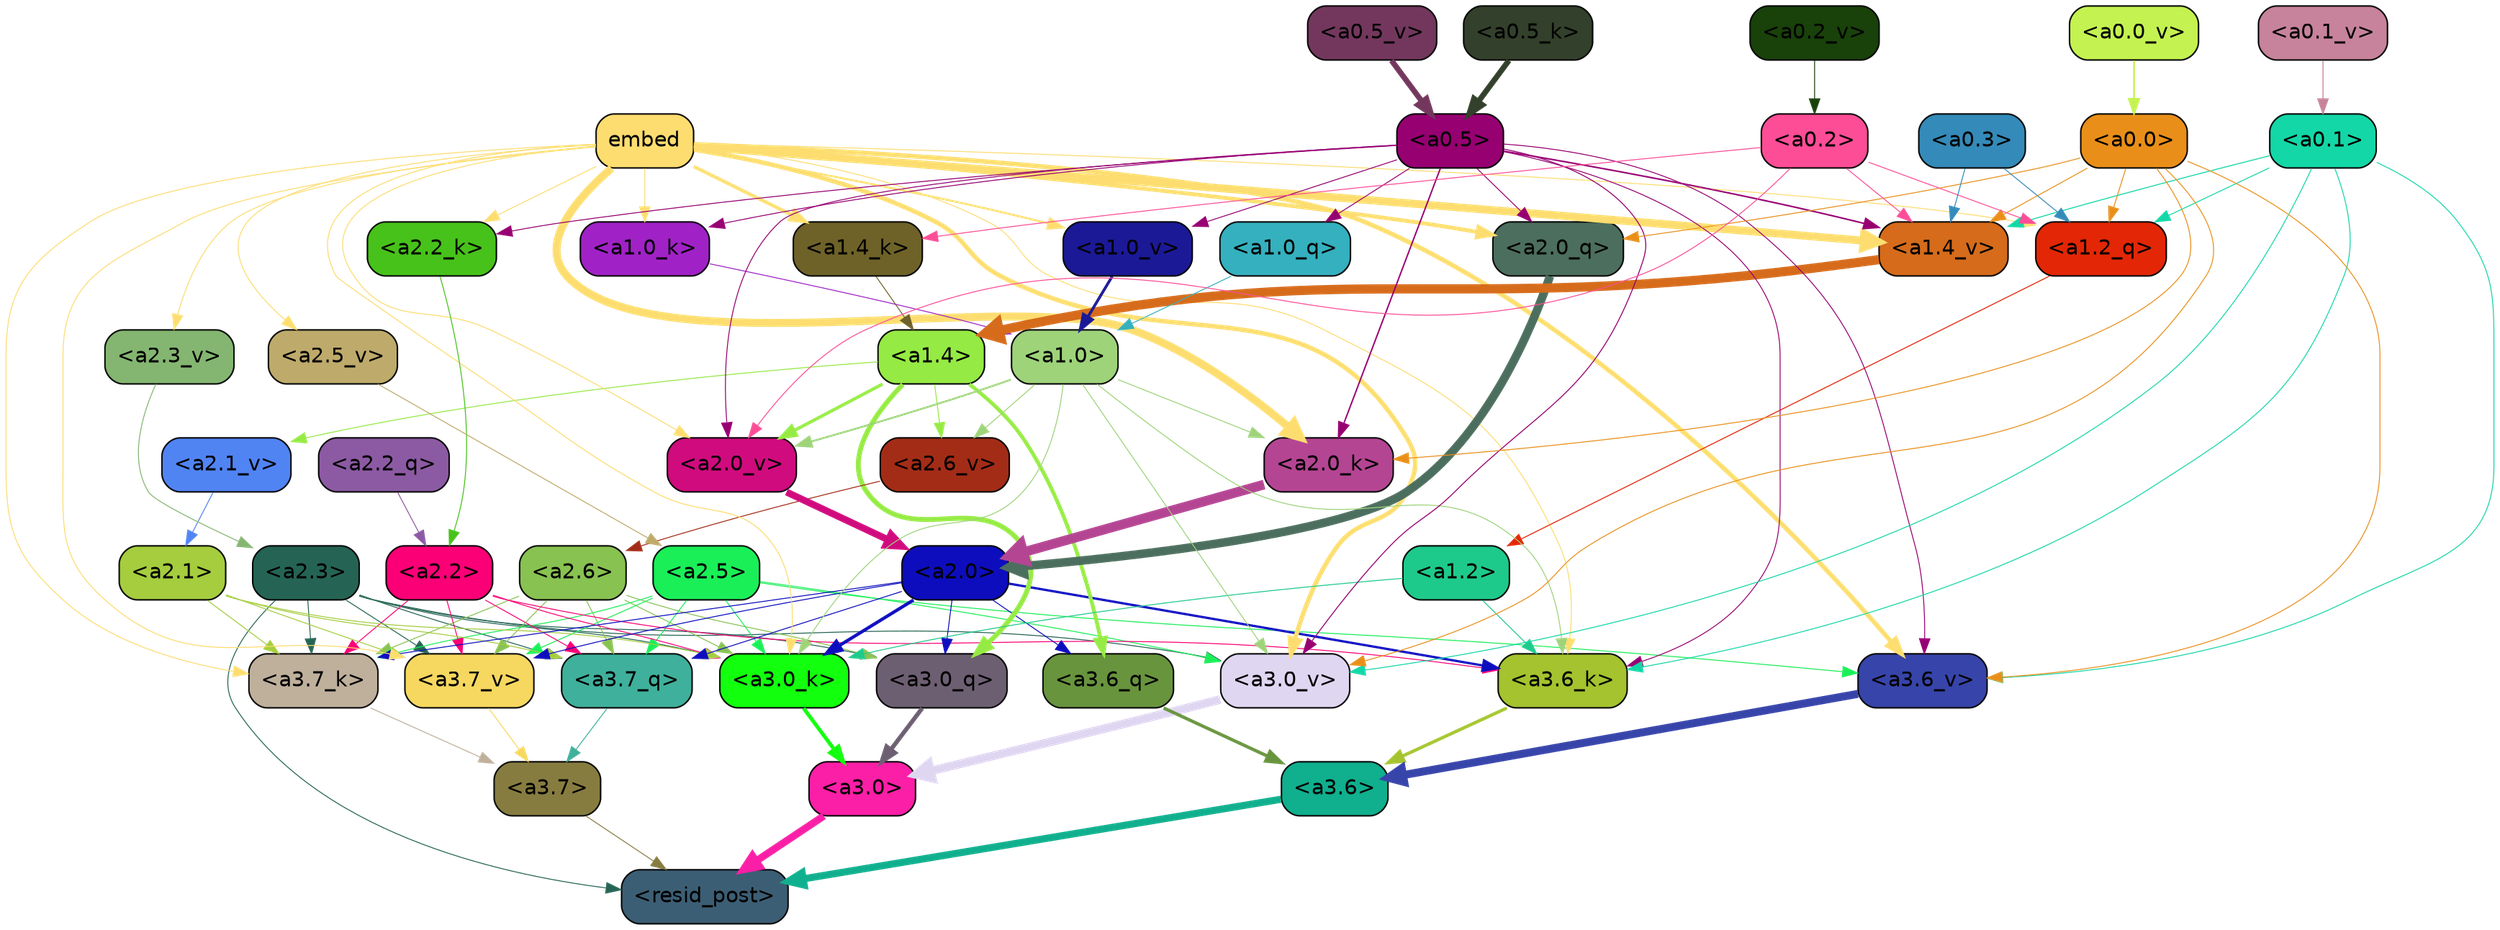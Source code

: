strict digraph "" {
	graph [bgcolor=transparent,
		layout=dot,
		overlap=false,
		splines=true
	];
	"<a3.7>"	[color=black,
		fillcolor="#877c40",
		fontname=Helvetica,
		shape=box,
		style="filled, rounded"];
	"<resid_post>"	[color=black,
		fillcolor="#3c5e74",
		fontname=Helvetica,
		shape=box,
		style="filled, rounded"];
	"<a3.7>" -> "<resid_post>"	[color="#877c40",
		penwidth=0.6];
	"<a3.6>"	[color=black,
		fillcolor="#10af8d",
		fontname=Helvetica,
		shape=box,
		style="filled, rounded"];
	"<a3.6>" -> "<resid_post>"	[color="#10af8d",
		penwidth=4.753257989883423];
	"<a3.0>"	[color=black,
		fillcolor="#fa1fa6",
		fontname=Helvetica,
		shape=box,
		style="filled, rounded"];
	"<a3.0>" -> "<resid_post>"	[color="#fa1fa6",
		penwidth=4.90053927898407];
	"<a2.3>"	[color=black,
		fillcolor="#256454",
		fontname=Helvetica,
		shape=box,
		style="filled, rounded"];
	"<a2.3>" -> "<resid_post>"	[color="#256454",
		penwidth=0.6];
	"<a3.7_q>"	[color=black,
		fillcolor="#3fb09b",
		fontname=Helvetica,
		shape=box,
		style="filled, rounded"];
	"<a2.3>" -> "<a3.7_q>"	[color="#256454",
		penwidth=0.6];
	"<a3.0_q>"	[color=black,
		fillcolor="#6d5f72",
		fontname=Helvetica,
		shape=box,
		style="filled, rounded"];
	"<a2.3>" -> "<a3.0_q>"	[color="#256454",
		penwidth=0.6];
	"<a3.7_k>"	[color=black,
		fillcolor="#bfb09c",
		fontname=Helvetica,
		shape=box,
		style="filled, rounded"];
	"<a2.3>" -> "<a3.7_k>"	[color="#256454",
		penwidth=0.6];
	"<a3.0_k>"	[color=black,
		fillcolor="#12ff0e",
		fontname=Helvetica,
		shape=box,
		style="filled, rounded"];
	"<a2.3>" -> "<a3.0_k>"	[color="#256454",
		penwidth=0.6];
	"<a3.7_v>"	[color=black,
		fillcolor="#f6d860",
		fontname=Helvetica,
		shape=box,
		style="filled, rounded"];
	"<a2.3>" -> "<a3.7_v>"	[color="#256454",
		penwidth=0.6];
	"<a3.0_v>"	[color=black,
		fillcolor="#dfd6f1",
		fontname=Helvetica,
		shape=box,
		style="filled, rounded"];
	"<a2.3>" -> "<a3.0_v>"	[color="#256454",
		penwidth=0.6];
	"<a3.7_q>" -> "<a3.7>"	[color="#3fb09b",
		penwidth=0.6];
	"<a3.6_q>"	[color=black,
		fillcolor="#68943e",
		fontname=Helvetica,
		shape=box,
		style="filled, rounded"];
	"<a3.6_q>" -> "<a3.6>"	[color="#68943e",
		penwidth=2.160832464694977];
	"<a3.0_q>" -> "<a3.0>"	[color="#6d5f72",
		penwidth=2.870753765106201];
	"<a3.7_k>" -> "<a3.7>"	[color="#bfb09c",
		penwidth=0.6];
	"<a3.6_k>"	[color=black,
		fillcolor="#a4c32e",
		fontname=Helvetica,
		shape=box,
		style="filled, rounded"];
	"<a3.6_k>" -> "<a3.6>"	[color="#a4c32e",
		penwidth=2.13908451795578];
	"<a3.0_k>" -> "<a3.0>"	[color="#12ff0e",
		penwidth=2.520303964614868];
	"<a3.7_v>" -> "<a3.7>"	[color="#f6d860",
		penwidth=0.6];
	"<a3.6_v>"	[color=black,
		fillcolor="#3744a9",
		fontname=Helvetica,
		shape=box,
		style="filled, rounded"];
	"<a3.6_v>" -> "<a3.6>"	[color="#3744a9",
		penwidth=5.297133803367615];
	"<a3.0_v>" -> "<a3.0>"	[color="#dfd6f1",
		penwidth=5.680712580680847];
	"<a2.6>"	[color=black,
		fillcolor="#88c251",
		fontname=Helvetica,
		shape=box,
		style="filled, rounded"];
	"<a2.6>" -> "<a3.7_q>"	[color="#88c251",
		penwidth=0.6];
	"<a2.6>" -> "<a3.0_q>"	[color="#88c251",
		penwidth=0.6];
	"<a2.6>" -> "<a3.7_k>"	[color="#88c251",
		penwidth=0.6];
	"<a2.6>" -> "<a3.0_k>"	[color="#88c251",
		penwidth=0.6];
	"<a2.6>" -> "<a3.7_v>"	[color="#88c251",
		penwidth=0.6];
	"<a2.5>"	[color=black,
		fillcolor="#1aef58",
		fontname=Helvetica,
		shape=box,
		style="filled, rounded"];
	"<a2.5>" -> "<a3.7_q>"	[color="#1aef58",
		penwidth=0.6];
	"<a2.5>" -> "<a3.7_k>"	[color="#1aef58",
		penwidth=0.6];
	"<a2.5>" -> "<a3.0_k>"	[color="#1aef58",
		penwidth=0.6];
	"<a2.5>" -> "<a3.7_v>"	[color="#1aef58",
		penwidth=0.6];
	"<a2.5>" -> "<a3.6_v>"	[color="#1aef58",
		penwidth=0.6];
	"<a2.5>" -> "<a3.0_v>"	[color="#1aef58",
		penwidth=0.6];
	"<a2.2>"	[color=black,
		fillcolor="#fb0076",
		fontname=Helvetica,
		shape=box,
		style="filled, rounded"];
	"<a2.2>" -> "<a3.7_q>"	[color="#fb0076",
		penwidth=0.6];
	"<a2.2>" -> "<a3.7_k>"	[color="#fb0076",
		penwidth=0.6];
	"<a2.2>" -> "<a3.6_k>"	[color="#fb0076",
		penwidth=0.6];
	"<a2.2>" -> "<a3.0_k>"	[color="#fb0076",
		penwidth=0.6];
	"<a2.2>" -> "<a3.7_v>"	[color="#fb0076",
		penwidth=0.6];
	"<a2.1>"	[color=black,
		fillcolor="#a5cd3e",
		fontname=Helvetica,
		shape=box,
		style="filled, rounded"];
	"<a2.1>" -> "<a3.7_q>"	[color="#a5cd3e",
		penwidth=0.6];
	"<a2.1>" -> "<a3.7_k>"	[color="#a5cd3e",
		penwidth=0.6];
	"<a2.1>" -> "<a3.0_k>"	[color="#a5cd3e",
		penwidth=0.6];
	"<a2.1>" -> "<a3.7_v>"	[color="#a5cd3e",
		penwidth=0.6];
	"<a2.0>"	[color=black,
		fillcolor="#0d0dbe",
		fontname=Helvetica,
		shape=box,
		style="filled, rounded"];
	"<a2.0>" -> "<a3.7_q>"	[color="#0d0dbe",
		penwidth=0.6];
	"<a2.0>" -> "<a3.6_q>"	[color="#0d0dbe",
		penwidth=0.6];
	"<a2.0>" -> "<a3.0_q>"	[color="#0d0dbe",
		penwidth=0.6];
	"<a2.0>" -> "<a3.7_k>"	[color="#0d0dbe",
		penwidth=0.6];
	"<a2.0>" -> "<a3.6_k>"	[color="#0d0dbe",
		penwidth=1.5348684191703796];
	"<a2.0>" -> "<a3.0_k>"	[color="#0d0dbe",
		penwidth=2.172017753124237];
	"<a2.0>" -> "<a3.7_v>"	[color="#0d0dbe",
		penwidth=0.6];
	"<a1.4>"	[color=black,
		fillcolor="#96ea44",
		fontname=Helvetica,
		shape=box,
		style="filled, rounded"];
	"<a1.4>" -> "<a3.6_q>"	[color="#96ea44",
		penwidth=2.532623291015625];
	"<a1.4>" -> "<a3.0_q>"	[color="#96ea44",
		penwidth=3.2595192790031433];
	"<a2.6_v>"	[color=black,
		fillcolor="#a32c17",
		fontname=Helvetica,
		shape=box,
		style="filled, rounded"];
	"<a1.4>" -> "<a2.6_v>"	[color="#96ea44",
		penwidth=0.6];
	"<a2.1_v>"	[color=black,
		fillcolor="#5184f3",
		fontname=Helvetica,
		shape=box,
		style="filled, rounded"];
	"<a1.4>" -> "<a2.1_v>"	[color="#96ea44",
		penwidth=0.6];
	"<a2.0_v>"	[color=black,
		fillcolor="#d00b7e",
		fontname=Helvetica,
		shape=box,
		style="filled, rounded"];
	"<a1.4>" -> "<a2.0_v>"	[color="#96ea44",
		penwidth=2.1199009865522385];
	embed	[color=black,
		fillcolor="#fddd70",
		fontname=Helvetica,
		shape=box,
		style="filled, rounded"];
	embed -> "<a3.7_k>"	[color="#fddd70",
		penwidth=0.6];
	embed -> "<a3.6_k>"	[color="#fddd70",
		penwidth=0.6];
	embed -> "<a3.0_k>"	[color="#fddd70",
		penwidth=0.6117386221885681];
	embed -> "<a3.7_v>"	[color="#fddd70",
		penwidth=0.6];
	embed -> "<a3.6_v>"	[color="#fddd70",
		penwidth=3.0186105966567993];
	embed -> "<a3.0_v>"	[color="#fddd70",
		penwidth=2.969020187854767];
	"<a2.0_q>"	[color=black,
		fillcolor="#4c6e5e",
		fontname=Helvetica,
		shape=box,
		style="filled, rounded"];
	embed -> "<a2.0_q>"	[color="#fddd70",
		penwidth=2.5791755318641663];
	"<a2.2_k>"	[color=black,
		fillcolor="#47c21a",
		fontname=Helvetica,
		shape=box,
		style="filled, rounded"];
	embed -> "<a2.2_k>"	[color="#fddd70",
		penwidth=0.6];
	"<a2.0_k>"	[color=black,
		fillcolor="#b44593",
		fontname=Helvetica,
		shape=box,
		style="filled, rounded"];
	embed -> "<a2.0_k>"	[color="#fddd70",
		penwidth=5.307481050491333];
	"<a2.5_v>"	[color=black,
		fillcolor="#beaa6b",
		fontname=Helvetica,
		shape=box,
		style="filled, rounded"];
	embed -> "<a2.5_v>"	[color="#fddd70",
		penwidth=0.6];
	"<a2.3_v>"	[color=black,
		fillcolor="#84b671",
		fontname=Helvetica,
		shape=box,
		style="filled, rounded"];
	embed -> "<a2.3_v>"	[color="#fddd70",
		penwidth=0.6];
	embed -> "<a2.0_v>"	[color="#fddd70",
		penwidth=0.6];
	"<a1.2_q>"	[color=black,
		fillcolor="#e32605",
		fontname=Helvetica,
		shape=box,
		style="filled, rounded"];
	embed -> "<a1.2_q>"	[color="#fddd70",
		penwidth=0.6];
	"<a1.4_k>"	[color=black,
		fillcolor="#6e6229",
		fontname=Helvetica,
		shape=box,
		style="filled, rounded"];
	embed -> "<a1.4_k>"	[color="#fddd70",
		penwidth=2.1839776039123535];
	"<a1.0_k>"	[color=black,
		fillcolor="#a022c6",
		fontname=Helvetica,
		shape=box,
		style="filled, rounded"];
	embed -> "<a1.0_k>"	[color="#fddd70",
		penwidth=0.6];
	"<a1.4_v>"	[color=black,
		fillcolor="#d56b1b",
		fontname=Helvetica,
		shape=box,
		style="filled, rounded"];
	embed -> "<a1.4_v>"	[color="#fddd70",
		penwidth=5.2540810108184814];
	"<a1.0_v>"	[color=black,
		fillcolor="#1b1996",
		fontname=Helvetica,
		shape=box,
		style="filled, rounded"];
	embed -> "<a1.0_v>"	[color="#fddd70",
		penwidth=1.3048751950263977];
	"<a1.2>"	[color=black,
		fillcolor="#1eca8b",
		fontname=Helvetica,
		shape=box,
		style="filled, rounded"];
	"<a1.2>" -> "<a3.6_k>"	[color="#1eca8b",
		penwidth=0.6];
	"<a1.2>" -> "<a3.0_k>"	[color="#1eca8b",
		penwidth=0.6];
	"<a1.0>"	[color=black,
		fillcolor="#9ed37a",
		fontname=Helvetica,
		shape=box,
		style="filled, rounded"];
	"<a1.0>" -> "<a3.6_k>"	[color="#9ed37a",
		penwidth=0.6];
	"<a1.0>" -> "<a3.0_k>"	[color="#9ed37a",
		penwidth=0.6];
	"<a1.0>" -> "<a3.0_v>"	[color="#9ed37a",
		penwidth=0.6];
	"<a1.0>" -> "<a2.0_k>"	[color="#9ed37a",
		penwidth=0.6];
	"<a1.0>" -> "<a2.6_v>"	[color="#9ed37a",
		penwidth=0.6];
	"<a1.0>" -> "<a2.0_v>"	[color="#9ed37a",
		penwidth=1.237271785736084];
	"<a0.5>"	[color=black,
		fillcolor="#960071",
		fontname=Helvetica,
		shape=box,
		style="filled, rounded"];
	"<a0.5>" -> "<a3.6_k>"	[color="#960071",
		penwidth=0.6];
	"<a0.5>" -> "<a3.6_v>"	[color="#960071",
		penwidth=0.6];
	"<a0.5>" -> "<a3.0_v>"	[color="#960071",
		penwidth=0.6409564018249512];
	"<a0.5>" -> "<a2.0_q>"	[color="#960071",
		penwidth=0.6];
	"<a0.5>" -> "<a2.2_k>"	[color="#960071",
		penwidth=0.6];
	"<a0.5>" -> "<a2.0_k>"	[color="#960071",
		penwidth=0.9355769157409668];
	"<a0.5>" -> "<a2.0_v>"	[color="#960071",
		penwidth=0.6];
	"<a1.0_q>"	[color=black,
		fillcolor="#35b0be",
		fontname=Helvetica,
		shape=box,
		style="filled, rounded"];
	"<a0.5>" -> "<a1.0_q>"	[color="#960071",
		penwidth=0.6];
	"<a0.5>" -> "<a1.0_k>"	[color="#960071",
		penwidth=0.6];
	"<a0.5>" -> "<a1.4_v>"	[color="#960071",
		penwidth=1.016412615776062];
	"<a0.5>" -> "<a1.0_v>"	[color="#960071",
		penwidth=0.6];
	"<a0.1>"	[color=black,
		fillcolor="#13d7a6",
		fontname=Helvetica,
		shape=box,
		style="filled, rounded"];
	"<a0.1>" -> "<a3.6_k>"	[color="#13d7a6",
		penwidth=0.6];
	"<a0.1>" -> "<a3.6_v>"	[color="#13d7a6",
		penwidth=0.6];
	"<a0.1>" -> "<a3.0_v>"	[color="#13d7a6",
		penwidth=0.6];
	"<a0.1>" -> "<a1.2_q>"	[color="#13d7a6",
		penwidth=0.6];
	"<a0.1>" -> "<a1.4_v>"	[color="#13d7a6",
		penwidth=0.6440334320068359];
	"<a0.0>"	[color=black,
		fillcolor="#e98f19",
		fontname=Helvetica,
		shape=box,
		style="filled, rounded"];
	"<a0.0>" -> "<a3.6_v>"	[color="#e98f19",
		penwidth=0.6];
	"<a0.0>" -> "<a3.0_v>"	[color="#e98f19",
		penwidth=0.6];
	"<a0.0>" -> "<a2.0_q>"	[color="#e98f19",
		penwidth=0.6];
	"<a0.0>" -> "<a2.0_k>"	[color="#e98f19",
		penwidth=0.6];
	"<a0.0>" -> "<a1.2_q>"	[color="#e98f19",
		penwidth=0.6];
	"<a0.0>" -> "<a1.4_v>"	[color="#e98f19",
		penwidth=0.6];
	"<a2.2_q>"	[color=black,
		fillcolor="#8c5aa3",
		fontname=Helvetica,
		shape=box,
		style="filled, rounded"];
	"<a2.2_q>" -> "<a2.2>"	[color="#8c5aa3",
		penwidth=0.6];
	"<a2.0_q>" -> "<a2.0>"	[color="#4c6e5e",
		penwidth=5.682948350906372];
	"<a2.2_k>" -> "<a2.2>"	[color="#47c21a",
		penwidth=0.6];
	"<a2.0_k>" -> "<a2.0>"	[color="#b44593",
		penwidth=6.450693130493164];
	"<a2.6_v>" -> "<a2.6>"	[color="#a32c17",
		penwidth=0.6];
	"<a2.5_v>" -> "<a2.5>"	[color="#beaa6b",
		penwidth=0.6];
	"<a2.3_v>" -> "<a2.3>"	[color="#84b671",
		penwidth=0.6];
	"<a2.1_v>" -> "<a2.1>"	[color="#5184f3",
		penwidth=0.6];
	"<a2.0_v>" -> "<a2.0>"	[color="#d00b7e",
		penwidth=4.592647075653076];
	"<a0.2>"	[color=black,
		fillcolor="#fc4d96",
		fontname=Helvetica,
		shape=box,
		style="filled, rounded"];
	"<a0.2>" -> "<a2.0_v>"	[color="#fc4d96",
		penwidth=0.6];
	"<a0.2>" -> "<a1.2_q>"	[color="#fc4d96",
		penwidth=0.6];
	"<a0.2>" -> "<a1.4_k>"	[color="#fc4d96",
		penwidth=0.6];
	"<a0.2>" -> "<a1.4_v>"	[color="#fc4d96",
		penwidth=0.6];
	"<a1.2_q>" -> "<a1.2>"	[color="#e32605",
		penwidth=0.6323684453964233];
	"<a1.0_q>" -> "<a1.0>"	[color="#35b0be",
		penwidth=0.6];
	"<a1.4_k>" -> "<a1.4>"	[color="#6e6229",
		penwidth=0.6];
	"<a1.0_k>" -> "<a1.0>"	[color="#a022c6",
		penwidth=0.6];
	"<a1.4_v>" -> "<a1.4>"	[color="#d56b1b",
		penwidth=6.149721145629883];
	"<a1.0_v>" -> "<a1.0>"	[color="#1b1996",
		penwidth=1.874430701136589];
	"<a0.3>"	[color=black,
		fillcolor="#348ab8",
		fontname=Helvetica,
		shape=box,
		style="filled, rounded"];
	"<a0.3>" -> "<a1.2_q>"	[color="#348ab8",
		penwidth=0.6];
	"<a0.3>" -> "<a1.4_v>"	[color="#348ab8",
		penwidth=0.6];
	"<a0.5_k>"	[color=black,
		fillcolor="#33402b",
		fontname=Helvetica,
		shape=box,
		style="filled, rounded"];
	"<a0.5_k>" -> "<a0.5>"	[color="#33402b",
		penwidth=3.7383413314819336];
	"<a0.5_v>"	[color=black,
		fillcolor="#73375d",
		fontname=Helvetica,
		shape=box,
		style="filled, rounded"];
	"<a0.5_v>" -> "<a0.5>"	[color="#73375d",
		penwidth=3.717004656791687];
	"<a0.2_v>"	[color=black,
		fillcolor="#19410a",
		fontname=Helvetica,
		shape=box,
		style="filled, rounded"];
	"<a0.2_v>" -> "<a0.2>"	[color="#19410a",
		penwidth=0.6];
	"<a0.1_v>"	[color=black,
		fillcolor="#c7839b",
		fontname=Helvetica,
		shape=box,
		style="filled, rounded"];
	"<a0.1_v>" -> "<a0.1>"	[color="#c7839b",
		penwidth=0.6493067741394043];
	"<a0.0_v>"	[color=black,
		fillcolor="#c4f250",
		fontname=Helvetica,
		shape=box,
		style="filled, rounded"];
	"<a0.0_v>" -> "<a0.0>"	[color="#c4f250",
		penwidth=1.1432268619537354];
}
